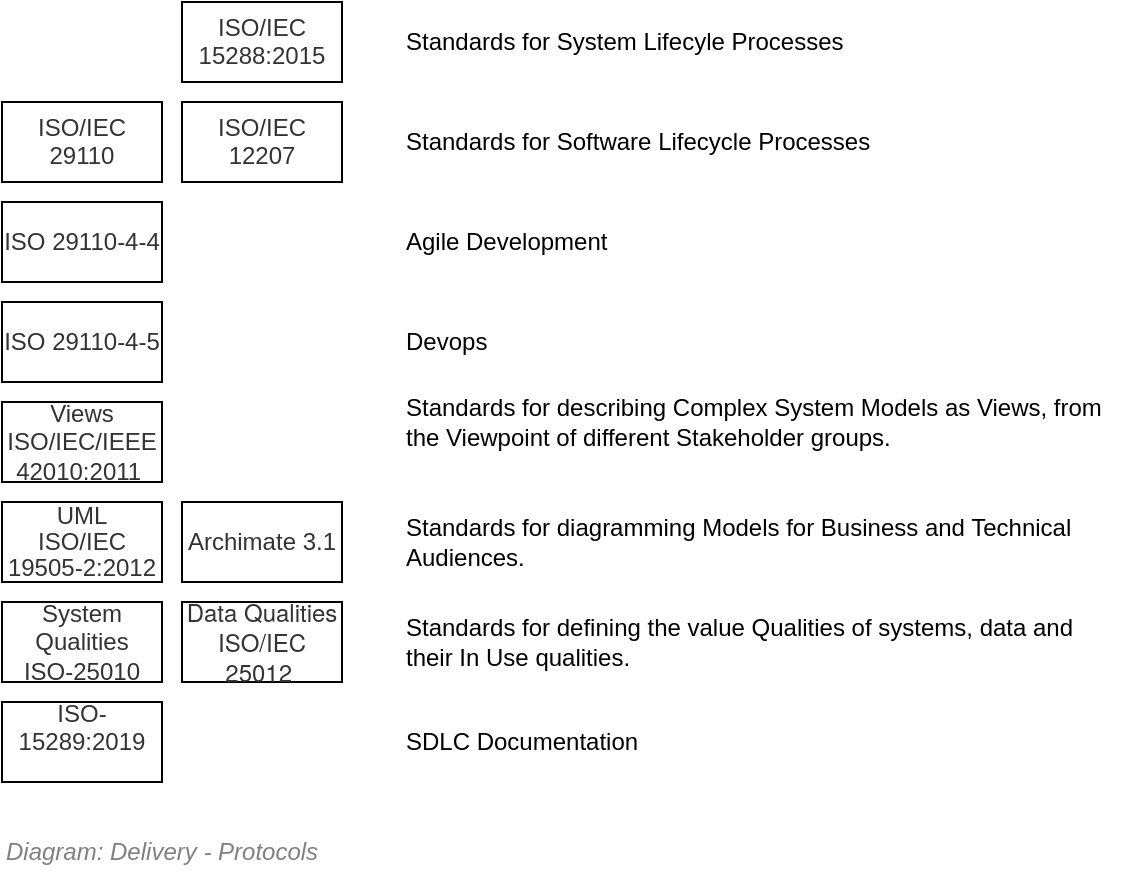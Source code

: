 <mxfile compressed="false" version="17.5.0" type="google">
  <diagram id="Jtdk_Pbmo5KpYYlxo4H4" name="Protocols">
    <mxGraphModel grid="1" page="1" gridSize="10" guides="1" tooltips="1" connect="1" arrows="1" fold="1" pageScale="1" pageWidth="827" pageHeight="1169" math="0" shadow="0">
      <root>
        <mxCell id="1oVu96SEXm-08SD4bIGF-0" />
        <mxCell id="1oVu96SEXm-08SD4bIGF-1" parent="1oVu96SEXm-08SD4bIGF-0" />
        <UserObject label="&lt;span style=&quot;font-family: arial, sans-serif; font-size: 12px;&quot;&gt;&lt;font style=&quot;font-size: 12px;&quot;&gt;Views&lt;/font&gt;&lt;br style=&quot;font-size: 12px;&quot;&gt;&lt;span style=&quot;font-size: 12px;&quot;&gt;ISO/IEC/IEEE&lt;/span&gt;&lt;br style=&quot;font-size: 12px;&quot;&gt;&lt;span style=&quot;font-size: 12px;&quot;&gt;42010:2011&amp;nbsp;&lt;/span&gt;&lt;/span&gt;" link="https://www.iso.org/standard/50508.html" id="1oVu96SEXm-08SD4bIGF-2">
          <mxCell style="rounded=0;whiteSpace=wrap;html=1;strokeColor=#000000;fillColor=none;fontSize=11;fontColor=#333333;align=center;labelBackgroundColor=none;overflow=visible;recursiveResize=0;arcSize=12;" vertex="1" parent="1oVu96SEXm-08SD4bIGF-1">
            <mxGeometry x="120" y="400" width="80" height="40" as="geometry" />
          </mxCell>
        </UserObject>
        <UserObject label="&lt;span style=&quot;font-family: &amp;quot;helvetica neue&amp;quot;, helvetica, arial, sans-serif; text-align: left; font-size: 12px;&quot;&gt;Data Qualities&lt;br style=&quot;font-size: 12px;&quot;&gt;&lt;font style=&quot;font-size: 12px;&quot;&gt;ISO/IEC 25012&amp;nbsp;&lt;/font&gt;&lt;/span&gt;" link="https://iso25000.com/index.php/en/iso-25000-standards/iso-25010" id="1oVu96SEXm-08SD4bIGF-3">
          <mxCell style="rounded=0;whiteSpace=wrap;html=1;strokeColor=#000000;fillColor=none;fontSize=11;fontColor=#333333;align=center;labelBackgroundColor=none;overflow=visible;recursiveResize=0;arcSize=12;" vertex="1" parent="1oVu96SEXm-08SD4bIGF-1">
            <mxGeometry x="210" y="500" width="80" height="40" as="geometry" />
          </mxCell>
        </UserObject>
        <UserObject label="&lt;font style=&quot;font-size: 12px&quot;&gt;System Qualities&lt;br&gt;&lt;font style=&quot;font-size: 12px&quot;&gt;ISO-25010&lt;/font&gt;&lt;/font&gt;" link="https://iso25000.com/index.php/en/iso-25000-standards/iso-25010" id="1oVu96SEXm-08SD4bIGF-4">
          <mxCell style="rounded=0;whiteSpace=wrap;html=1;strokeColor=#000000;fillColor=none;fontSize=11;fontColor=#333333;align=center;labelBackgroundColor=none;overflow=visible;recursiveResize=0;arcSize=12;" vertex="1" parent="1oVu96SEXm-08SD4bIGF-1">
            <mxGeometry x="120" y="500" width="80" height="40" as="geometry" />
          </mxCell>
        </UserObject>
        <UserObject label="&lt;p style=&quot;box-sizing: border-box; margin: 0px; line-height: 1.1; font-size: 12px;&quot;&gt;&lt;span style=&quot;line-height: 12px; font-weight: normal; font-size: 12px;&quot;&gt;&lt;font style=&quot;font-size: 12px;&quot;&gt;UML&lt;br style=&quot;font-size: 12px;&quot;&gt;&lt;font style=&quot;font-size: 12px;&quot;&gt;ISO/IEC 19505-2:2012&lt;/font&gt;&lt;/font&gt;&lt;/span&gt;&lt;/p&gt;" link="https://www.iso.org/standard/52854.html" id="1oVu96SEXm-08SD4bIGF-5">
          <mxCell style="rounded=0;whiteSpace=wrap;html=1;strokeColor=#000000;fillColor=none;fontSize=11;fontColor=#333333;align=center;verticalAlign=middle;labelBackgroundColor=none;overflow=visible;recursiveResize=0;arcSize=12;" vertex="1" parent="1oVu96SEXm-08SD4bIGF-1">
            <mxGeometry x="120" y="450" width="80" height="40" as="geometry" />
          </mxCell>
        </UserObject>
        <UserObject label="&lt;p style=&quot;box-sizing: border-box; margin: 0px; line-height: 1.1; font-size: 12px;&quot;&gt;Archimate 3.1&lt;/p&gt;" link="https://pubs.opengroup.org/architecture/archimate3-doc/toc.html" id="1oVu96SEXm-08SD4bIGF-6">
          <mxCell style="rounded=0;whiteSpace=wrap;html=1;strokeColor=#000000;fillColor=none;fontSize=11;fontColor=#333333;align=center;verticalAlign=middle;labelBackgroundColor=none;overflow=visible;recursiveResize=0;perimeter=rectanglePerimeter;absoluteArcSize=1;arcSize=12;" vertex="1" parent="1oVu96SEXm-08SD4bIGF-1">
            <mxGeometry x="210" y="450" width="80" height="40" as="geometry" />
          </mxCell>
        </UserObject>
        <UserObject label="&lt;p style=&quot;box-sizing: border-box; margin: 0px; line-height: 1.1; font-size: 12px;&quot;&gt;&lt;span style=&quot;font-family: sans-serif; font-size: 12px;&quot;&gt;ISO/IEC 29110&lt;/span&gt;&lt;br style=&quot;font-size: 12px;&quot;&gt;&lt;/p&gt;" link="https://en.wikipedia.org/wiki/ISO_29110" id="1oVu96SEXm-08SD4bIGF-7">
          <mxCell style="rounded=0;whiteSpace=wrap;html=1;strokeColor=#000000;fillColor=none;fontSize=11;fontColor=#333333;align=center;verticalAlign=middle;labelBackgroundColor=none;overflow=visible;recursiveResize=0;arcSize=12;" vertex="1" parent="1oVu96SEXm-08SD4bIGF-1">
            <mxGeometry x="120" y="250" width="80" height="40" as="geometry" />
          </mxCell>
        </UserObject>
        <mxCell id="1oVu96SEXm-08SD4bIGF-8" value="Standards for Software Lifecycle Processes" style="text;html=1;strokeColor=none;fillColor=none;align=left;verticalAlign=middle;whiteSpace=wrap;rounded=0;" vertex="1" parent="1oVu96SEXm-08SD4bIGF-1">
          <mxGeometry x="320" y="260" width="360" height="20" as="geometry" />
        </mxCell>
        <mxCell id="1oVu96SEXm-08SD4bIGF-9" value="Standards for describing Complex System Models as Views, from the Viewpoint of different Stakeholder groups." style="text;html=1;strokeColor=none;fillColor=none;align=left;verticalAlign=middle;whiteSpace=wrap;rounded=0;" vertex="1" parent="1oVu96SEXm-08SD4bIGF-1">
          <mxGeometry x="320" y="400" width="360" height="20" as="geometry" />
        </mxCell>
        <UserObject label="&lt;p style=&quot;box-sizing: border-box ; margin: 0px ; line-height: 1.1 ; font-size: 12px&quot;&gt;&lt;span style=&quot;font-family: sans-serif ; font-size: 12px&quot;&gt;ISO/IEC 12207&lt;/span&gt;&lt;br style=&quot;font-size: 12px&quot;&gt;&lt;/p&gt;" link="https://en.wikipedia.org/wiki/ISO/IEC_12207" id="1oVu96SEXm-08SD4bIGF-10">
          <mxCell style="rounded=0;whiteSpace=wrap;html=1;strokeColor=#000000;fillColor=none;fontSize=11;fontColor=#333333;align=center;verticalAlign=middle;labelBackgroundColor=none;overflow=visible;recursiveResize=0;arcSize=12;" vertex="1" parent="1oVu96SEXm-08SD4bIGF-1">
            <mxGeometry x="210" y="250" width="80" height="40" as="geometry" />
          </mxCell>
        </UserObject>
        <mxCell id="1oVu96SEXm-08SD4bIGF-11" value="Standards for diagramming Models for Business and Technical Audiences." style="text;html=1;strokeColor=none;fillColor=none;align=left;verticalAlign=middle;whiteSpace=wrap;rounded=0;" vertex="1" parent="1oVu96SEXm-08SD4bIGF-1">
          <mxGeometry x="320" y="460" width="360" height="20" as="geometry" />
        </mxCell>
        <mxCell id="1oVu96SEXm-08SD4bIGF-12" value="Standards for defining the value Qualities of systems, data and their In Use qualities." style="text;html=1;strokeColor=none;fillColor=none;align=left;verticalAlign=middle;whiteSpace=wrap;rounded=0;" vertex="1" parent="1oVu96SEXm-08SD4bIGF-1">
          <mxGeometry x="320" y="510" width="360" height="20" as="geometry" />
        </mxCell>
        <UserObject label="&lt;p style=&quot;box-sizing: border-box ; margin: 0px ; line-height: 1.1 ; font-size: 12px&quot;&gt;&lt;span style=&quot;font-family: sans-serif ; font-size: 12px&quot;&gt;ISO/IEC 15288:2015&lt;/span&gt;&lt;br style=&quot;font-size: 12px&quot;&gt;&lt;/p&gt;" link="https://www.iso.org/standard/63711.html" id="1oVu96SEXm-08SD4bIGF-13">
          <mxCell style="rounded=0;whiteSpace=wrap;html=1;strokeColor=#000000;fillColor=none;fontSize=11;fontColor=#333333;align=center;verticalAlign=middle;labelBackgroundColor=none;overflow=visible;recursiveResize=0;arcSize=12;" vertex="1" parent="1oVu96SEXm-08SD4bIGF-1">
            <mxGeometry x="210" y="200" width="80" height="40" as="geometry" />
          </mxCell>
        </UserObject>
        <mxCell id="1oVu96SEXm-08SD4bIGF-14" value="Standards for System Lifecyle Processes" style="text;html=1;strokeColor=none;fillColor=none;align=left;verticalAlign=middle;whiteSpace=wrap;rounded=0;" vertex="1" parent="1oVu96SEXm-08SD4bIGF-1">
          <mxGeometry x="320" y="210" width="360" height="20" as="geometry" />
        </mxCell>
        <UserObject label="&lt;p style=&quot;box-sizing: border-box ; margin: 0px ; line-height: 1.1 ; font-size: 12px&quot;&gt;&lt;span style=&quot;font-family: sans-serif ; font-size: 12px&quot;&gt;ISO 29110-4-5&lt;/span&gt;&lt;br style=&quot;font-size: 12px&quot;&gt;&lt;/p&gt;" id="1oVu96SEXm-08SD4bIGF-15">
          <mxCell style="rounded=0;whiteSpace=wrap;html=1;strokeColor=#000000;fillColor=none;fontSize=11;fontColor=#333333;align=center;verticalAlign=middle;labelBackgroundColor=none;overflow=visible;recursiveResize=0;arcSize=12;" vertex="1" parent="1oVu96SEXm-08SD4bIGF-1">
            <mxGeometry x="120" y="350" width="80" height="40" as="geometry" />
          </mxCell>
        </UserObject>
        <mxCell id="1oVu96SEXm-08SD4bIGF-16" value="Devops" style="text;html=1;strokeColor=none;fillColor=none;align=left;verticalAlign=middle;whiteSpace=wrap;rounded=0;" vertex="1" parent="1oVu96SEXm-08SD4bIGF-1">
          <mxGeometry x="320" y="360" width="360" height="20" as="geometry" />
        </mxCell>
        <UserObject label="&lt;p style=&quot;box-sizing: border-box ; margin: 0px ; line-height: 1.1 ; font-size: 12px&quot;&gt;&lt;span style=&quot;font-family: sans-serif ; font-size: 12px&quot;&gt;ISO 29110-4-4&lt;/span&gt;&lt;br style=&quot;font-size: 12px&quot;&gt;&lt;/p&gt;" id="1oVu96SEXm-08SD4bIGF-17">
          <mxCell style="rounded=0;whiteSpace=wrap;html=1;strokeColor=#000000;fillColor=none;fontSize=11;fontColor=#333333;align=center;verticalAlign=middle;labelBackgroundColor=none;overflow=visible;recursiveResize=0;arcSize=12;" vertex="1" parent="1oVu96SEXm-08SD4bIGF-1">
            <mxGeometry x="120" y="300" width="80" height="40" as="geometry" />
          </mxCell>
        </UserObject>
        <mxCell id="1oVu96SEXm-08SD4bIGF-18" value="Agile Development" style="text;html=1;strokeColor=none;fillColor=none;align=left;verticalAlign=middle;whiteSpace=wrap;rounded=0;" vertex="1" parent="1oVu96SEXm-08SD4bIGF-1">
          <mxGeometry x="320" y="310" width="360" height="20" as="geometry" />
        </mxCell>
        <UserObject label="&lt;font style=&quot;font-size: 12px&quot;&gt;ISO-15289:2019&lt;br&gt;&lt;br&gt;&lt;/font&gt;" link="https://iso25000.com/index.php/en/iso-25000-standards/iso-25010" id="1oVu96SEXm-08SD4bIGF-19">
          <mxCell style="rounded=0;whiteSpace=wrap;html=1;strokeColor=#000000;fillColor=none;fontSize=11;fontColor=#333333;align=center;labelBackgroundColor=none;overflow=visible;recursiveResize=0;arcSize=12;" vertex="1" parent="1oVu96SEXm-08SD4bIGF-1">
            <mxGeometry x="120" y="550" width="80" height="40" as="geometry" />
          </mxCell>
        </UserObject>
        <mxCell id="1oVu96SEXm-08SD4bIGF-20" value="SDLC Documentation" style="text;html=1;strokeColor=none;fillColor=none;align=left;verticalAlign=middle;whiteSpace=wrap;rounded=0;" vertex="1" parent="1oVu96SEXm-08SD4bIGF-1">
          <mxGeometry x="320" y="560" width="360" height="20" as="geometry" />
        </mxCell>
        <mxCell id="1oVu96SEXm-08SD4bIGF-21" value="&lt;font style=&quot;font-size: 12px&quot;&gt;&lt;span style=&quot;font-size: 12px&quot;&gt;Diagram: &lt;/span&gt;Delivery&amp;nbsp;- Protocols&lt;/font&gt;" style="text;strokeColor=none;fillColor=none;html=1;fontSize=12;fontStyle=2;verticalAlign=middle;align=left;shadow=0;glass=0;comic=0;opacity=30;fontColor=#808080;" vertex="1" parent="1oVu96SEXm-08SD4bIGF-1">
          <mxGeometry x="120" y="615" width="520" height="20" as="geometry" />
        </mxCell>
        <UserObject label="" tooltip="Standard protocols are used to document a solution architecture description.&#xa;&#xa;This fulfills two purposes:&#xa;&#xa;Communicates in a non-ambiguous way to industry specialists in a format they are trained to understand.&#xa;&#xa;Uses the Modeling Protocols to test the logic and completeness of the design on paper -- which is a lot cheaper than testing those qualities with a full production staff." id="1oVu96SEXm-08SD4bIGF-22">
          <mxCell style="shape=image;html=1;verticalAlign=top;verticalLabelPosition=bottom;labelBackgroundColor=#ffffff;imageAspect=0;aspect=fixed;image=https://cdn1.iconfinder.com/data/icons/hawcons/32/699014-icon-28-information-128.png;shadow=0;dashed=0;fontFamily=Helvetica;fontSize=12;fontColor=#000000;align=center;strokeColor=#000000;fillColor=#505050;dashPattern=1 1;" vertex="1" parent="1oVu96SEXm-08SD4bIGF-1">
            <mxGeometry x="660" y="530" width="20" height="20" as="geometry" />
          </mxCell>
        </UserObject>
      </root>
    </mxGraphModel>
  </diagram>
</mxfile>
